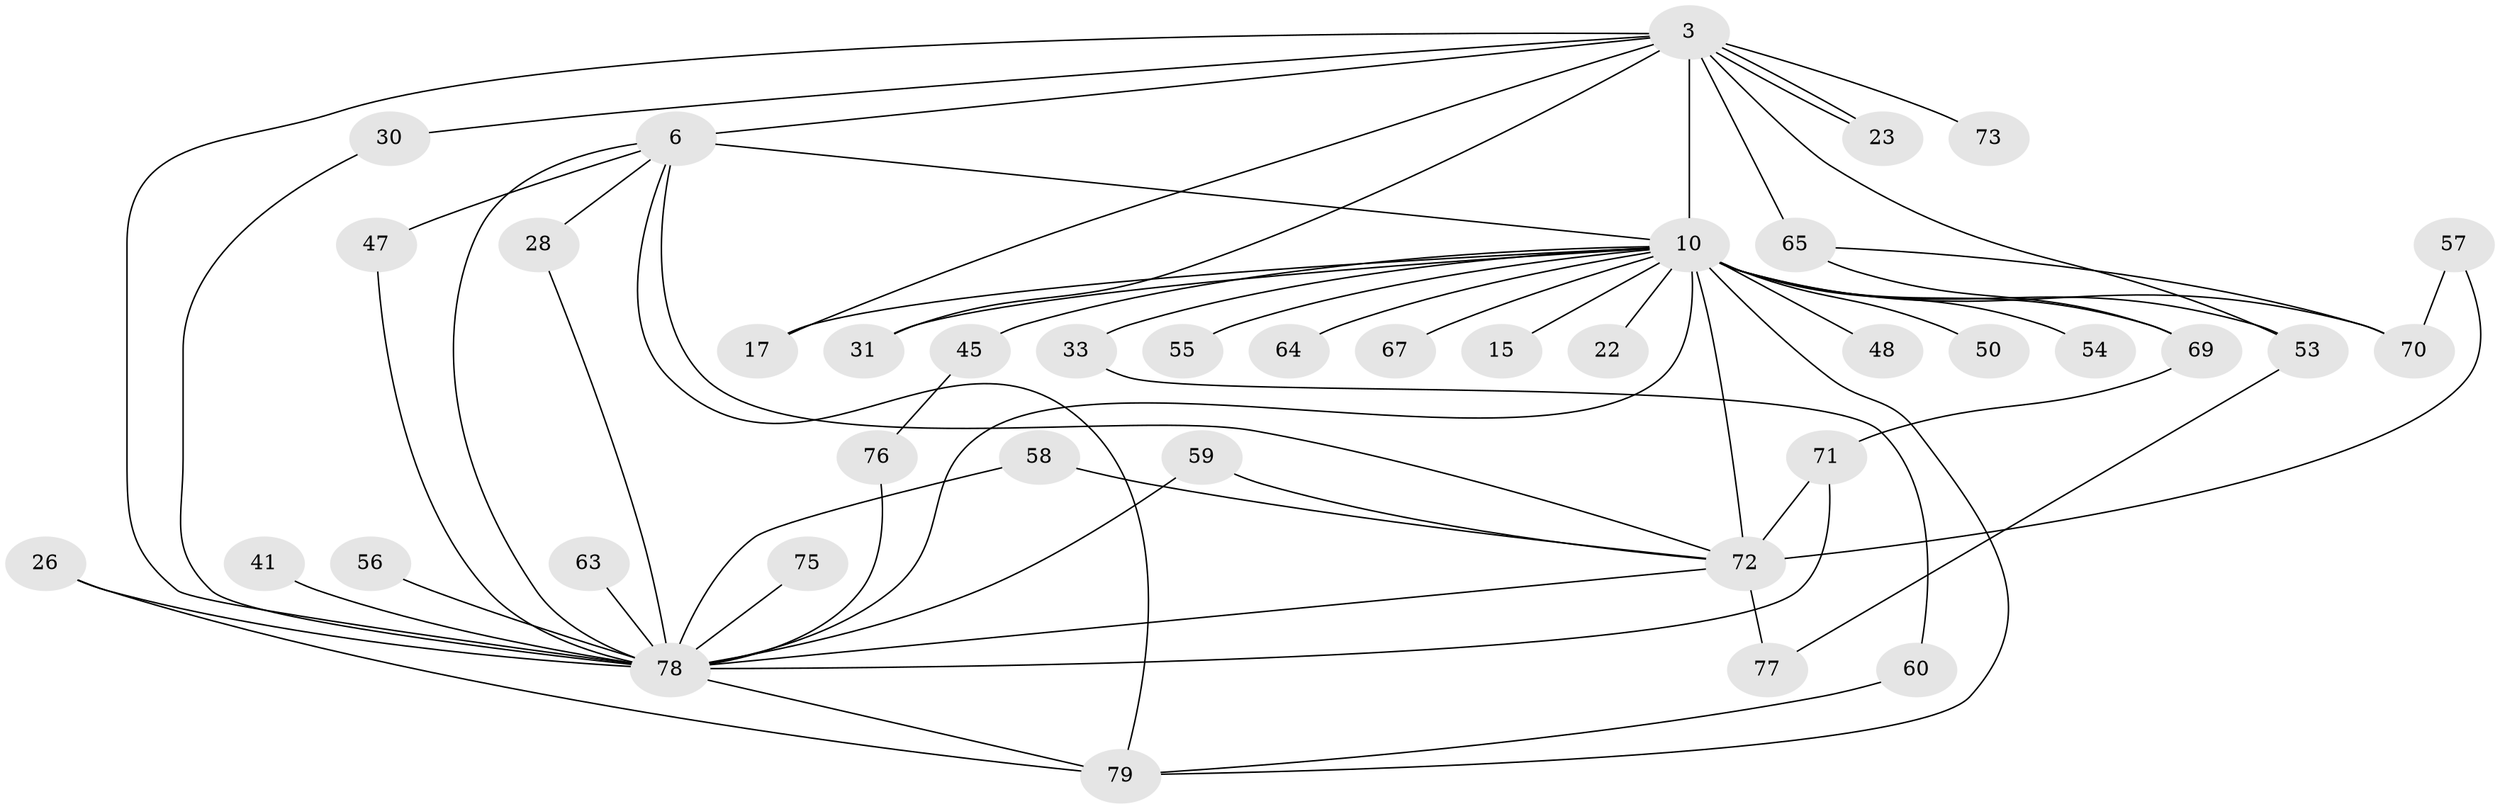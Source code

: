 // original degree distribution, {13: 0.012658227848101266, 22: 0.012658227848101266, 15: 0.02531645569620253, 19: 0.02531645569620253, 16: 0.012658227848101266, 25: 0.012658227848101266, 21: 0.012658227848101266, 14: 0.012658227848101266, 3: 0.20253164556962025, 6: 0.02531645569620253, 2: 0.5316455696202531, 7: 0.012658227848101266, 5: 0.05063291139240506, 4: 0.05063291139240506}
// Generated by graph-tools (version 1.1) at 2025/45/03/09/25 04:45:13]
// undirected, 39 vertices, 63 edges
graph export_dot {
graph [start="1"]
  node [color=gray90,style=filled];
  3 [super="+1"];
  6 [super="+5"];
  10 [super="+7+8"];
  15;
  17;
  22;
  23;
  26;
  28;
  30;
  31;
  33;
  41;
  45;
  47 [super="+36"];
  48;
  50;
  53 [super="+44"];
  54 [super="+25"];
  55;
  56;
  57;
  58;
  59;
  60;
  63;
  64;
  65 [super="+52"];
  67;
  69 [super="+39"];
  70 [super="+24"];
  71 [super="+66"];
  72 [super="+43+68"];
  73;
  75;
  76;
  77;
  78 [super="+11+74+9"];
  79 [super="+20+49"];
  3 -- 6 [weight=4];
  3 -- 10 [weight=8];
  3 -- 17;
  3 -- 23;
  3 -- 23;
  3 -- 30;
  3 -- 73 [weight=2];
  3 -- 53;
  3 -- 31;
  3 -- 65;
  3 -- 78 [weight=5];
  6 -- 10 [weight=8];
  6 -- 28;
  6 -- 47 [weight=3];
  6 -- 72 [weight=5];
  6 -- 78 [weight=4];
  6 -- 79 [weight=4];
  10 -- 15 [weight=2];
  10 -- 67 [weight=2];
  10 -- 70 [weight=4];
  10 -- 22 [weight=2];
  10 -- 33 [weight=2];
  10 -- 45 [weight=2];
  10 -- 55 [weight=2];
  10 -- 64 [weight=2];
  10 -- 69 [weight=2];
  10 -- 17;
  10 -- 31;
  10 -- 48 [weight=2];
  10 -- 50;
  10 -- 54 [weight=2];
  10 -- 78 [weight=9];
  10 -- 79 [weight=3];
  10 -- 72 [weight=10];
  10 -- 53 [weight=2];
  26 -- 78;
  26 -- 79;
  28 -- 78;
  30 -- 78;
  33 -- 60;
  41 -- 78 [weight=2];
  45 -- 76;
  47 -- 78;
  53 -- 77;
  56 -- 78 [weight=2];
  57 -- 70;
  57 -- 72;
  58 -- 78;
  58 -- 72;
  59 -- 78;
  59 -- 72;
  60 -- 79;
  63 -- 78 [weight=2];
  65 -- 69;
  65 -- 70;
  69 -- 71;
  71 -- 78;
  71 -- 72;
  72 -- 77;
  72 -- 78 [weight=3];
  75 -- 78;
  76 -- 78;
  78 -- 79;
}
